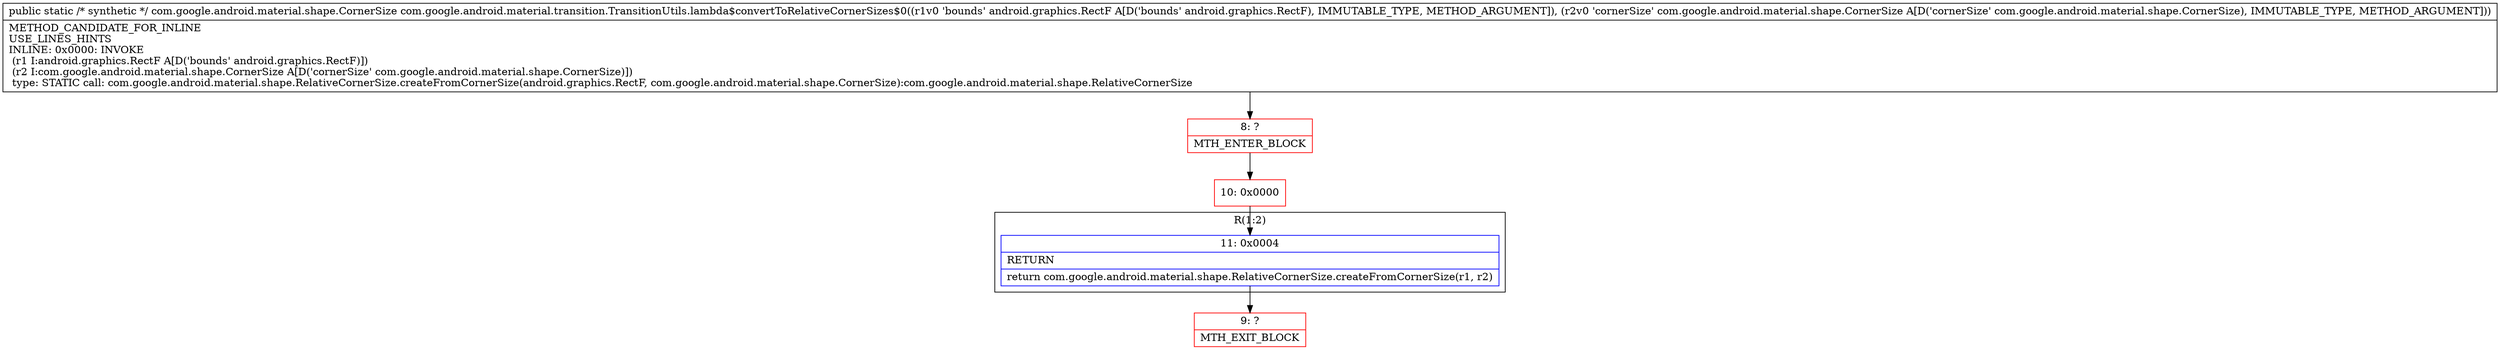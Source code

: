 digraph "CFG forcom.google.android.material.transition.TransitionUtils.lambda$convertToRelativeCornerSizes$0(Landroid\/graphics\/RectF;Lcom\/google\/android\/material\/shape\/CornerSize;)Lcom\/google\/android\/material\/shape\/CornerSize;" {
subgraph cluster_Region_59013376 {
label = "R(1:2)";
node [shape=record,color=blue];
Node_11 [shape=record,label="{11\:\ 0x0004|RETURN\l|return com.google.android.material.shape.RelativeCornerSize.createFromCornerSize(r1, r2)\l}"];
}
Node_8 [shape=record,color=red,label="{8\:\ ?|MTH_ENTER_BLOCK\l}"];
Node_10 [shape=record,color=red,label="{10\:\ 0x0000}"];
Node_9 [shape=record,color=red,label="{9\:\ ?|MTH_EXIT_BLOCK\l}"];
MethodNode[shape=record,label="{public static \/* synthetic *\/ com.google.android.material.shape.CornerSize com.google.android.material.transition.TransitionUtils.lambda$convertToRelativeCornerSizes$0((r1v0 'bounds' android.graphics.RectF A[D('bounds' android.graphics.RectF), IMMUTABLE_TYPE, METHOD_ARGUMENT]), (r2v0 'cornerSize' com.google.android.material.shape.CornerSize A[D('cornerSize' com.google.android.material.shape.CornerSize), IMMUTABLE_TYPE, METHOD_ARGUMENT]))  | METHOD_CANDIDATE_FOR_INLINE\lUSE_LINES_HINTS\lINLINE: 0x0000: INVOKE  \l  (r1 I:android.graphics.RectF A[D('bounds' android.graphics.RectF)])\l  (r2 I:com.google.android.material.shape.CornerSize A[D('cornerSize' com.google.android.material.shape.CornerSize)])\l type: STATIC call: com.google.android.material.shape.RelativeCornerSize.createFromCornerSize(android.graphics.RectF, com.google.android.material.shape.CornerSize):com.google.android.material.shape.RelativeCornerSize\l}"];
MethodNode -> Node_8;Node_11 -> Node_9;
Node_8 -> Node_10;
Node_10 -> Node_11;
}

